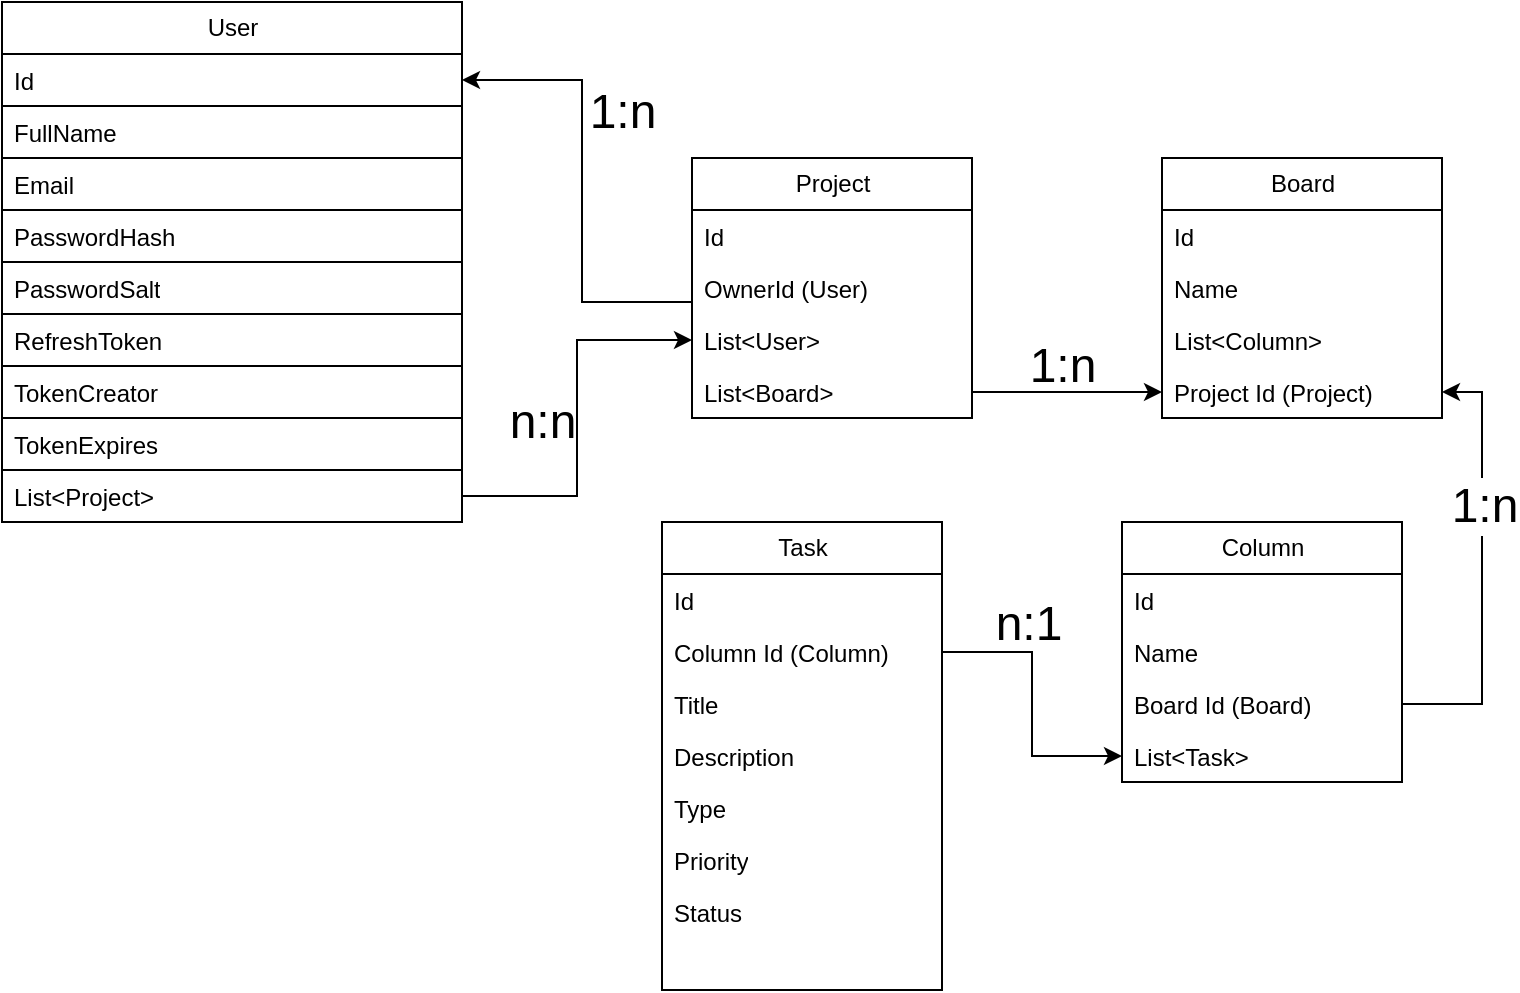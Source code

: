 <mxfile version="20.8.22"><diagram name="Page-1" id="KJjdJIW_h6judcdQRTfZ"><mxGraphModel dx="1167" dy="629" grid="1" gridSize="10" guides="1" tooltips="1" connect="1" arrows="1" fold="1" page="1" pageScale="1" pageWidth="850" pageHeight="1100" math="0" shadow="0"><root><mxCell id="0"/><mxCell id="1" parent="0"/><mxCell id="Azxtg56yT3n8vb0oQffi-2" value="User" style="swimlane;fontStyle=0;childLayout=stackLayout;horizontal=1;startSize=26;fillColor=none;horizontalStack=0;resizeParent=1;resizeParentMax=0;resizeLast=0;collapsible=1;marginBottom=0;html=1;swimlaneFillColor=none;" vertex="1" parent="1"><mxGeometry x="80" y="50" width="230" height="260" as="geometry"/></mxCell><mxCell id="Azxtg56yT3n8vb0oQffi-3" value="Id" style="text;strokeColor=default;fillColor=none;align=left;verticalAlign=top;spacingLeft=4;spacingRight=4;overflow=hidden;rotatable=0;points=[[0,0.5],[1,0.5]];portConstraint=eastwest;whiteSpace=wrap;html=1;" vertex="1" parent="Azxtg56yT3n8vb0oQffi-2"><mxGeometry y="26" width="230" height="26" as="geometry"/></mxCell><mxCell id="Azxtg56yT3n8vb0oQffi-4" value="FullName" style="text;strokeColor=default;fillColor=none;align=left;verticalAlign=top;spacingLeft=4;spacingRight=4;overflow=hidden;rotatable=0;points=[[0,0.5],[1,0.5]];portConstraint=eastwest;whiteSpace=wrap;html=1;" vertex="1" parent="Azxtg56yT3n8vb0oQffi-2"><mxGeometry y="52" width="230" height="26" as="geometry"/></mxCell><mxCell id="Azxtg56yT3n8vb0oQffi-5" value="Email" style="text;strokeColor=default;fillColor=none;align=left;verticalAlign=top;spacingLeft=4;spacingRight=4;overflow=hidden;rotatable=0;points=[[0,0.5],[1,0.5]];portConstraint=eastwest;whiteSpace=wrap;html=1;" vertex="1" parent="Azxtg56yT3n8vb0oQffi-2"><mxGeometry y="78" width="230" height="26" as="geometry"/></mxCell><mxCell id="Azxtg56yT3n8vb0oQffi-7" value="PasswordHash" style="text;strokeColor=default;fillColor=none;align=left;verticalAlign=top;spacingLeft=4;spacingRight=4;overflow=hidden;rotatable=0;points=[[0,0.5],[1,0.5]];portConstraint=eastwest;whiteSpace=wrap;html=1;" vertex="1" parent="Azxtg56yT3n8vb0oQffi-2"><mxGeometry y="104" width="230" height="26" as="geometry"/></mxCell><mxCell id="Azxtg56yT3n8vb0oQffi-8" value="PasswordSalt" style="text;strokeColor=none;fillColor=none;align=left;verticalAlign=top;spacingLeft=4;spacingRight=4;overflow=hidden;rotatable=0;points=[[0,0.5],[1,0.5]];portConstraint=eastwest;whiteSpace=wrap;html=1;" vertex="1" parent="Azxtg56yT3n8vb0oQffi-2"><mxGeometry y="130" width="230" height="26" as="geometry"/></mxCell><mxCell id="Azxtg56yT3n8vb0oQffi-9" value="RefreshToken" style="text;strokeColor=default;fillColor=none;align=left;verticalAlign=top;spacingLeft=4;spacingRight=4;overflow=hidden;rotatable=0;points=[[0,0.5],[1,0.5]];portConstraint=eastwest;whiteSpace=wrap;html=1;" vertex="1" parent="Azxtg56yT3n8vb0oQffi-2"><mxGeometry y="156" width="230" height="26" as="geometry"/></mxCell><mxCell id="Azxtg56yT3n8vb0oQffi-10" value="TokenCreator" style="text;strokeColor=default;fillColor=none;align=left;verticalAlign=top;spacingLeft=4;spacingRight=4;overflow=hidden;rotatable=0;points=[[0,0.5],[1,0.5]];portConstraint=eastwest;whiteSpace=wrap;html=1;" vertex="1" parent="Azxtg56yT3n8vb0oQffi-2"><mxGeometry y="182" width="230" height="26" as="geometry"/></mxCell><mxCell id="Azxtg56yT3n8vb0oQffi-11" value="TokenExpires" style="text;strokeColor=default;fillColor=none;align=left;verticalAlign=top;spacingLeft=4;spacingRight=4;overflow=hidden;rotatable=0;points=[[0,0.5],[1,0.5]];portConstraint=eastwest;whiteSpace=wrap;html=1;" vertex="1" parent="Azxtg56yT3n8vb0oQffi-2"><mxGeometry y="208" width="230" height="26" as="geometry"/></mxCell><mxCell id="Azxtg56yT3n8vb0oQffi-16" value="List&amp;lt;Project&amp;gt;" style="text;strokeColor=none;fillColor=none;align=left;verticalAlign=top;spacingLeft=4;spacingRight=4;overflow=hidden;rotatable=0;points=[[0,0.5],[1,0.5]];portConstraint=eastwest;whiteSpace=wrap;html=1;" vertex="1" parent="Azxtg56yT3n8vb0oQffi-2"><mxGeometry y="234" width="230" height="26" as="geometry"/></mxCell><mxCell id="Azxtg56yT3n8vb0oQffi-12" value="&lt;div&gt;Project&lt;/div&gt;" style="swimlane;fontStyle=0;childLayout=stackLayout;horizontal=1;startSize=26;fillColor=none;horizontalStack=0;resizeParent=1;resizeParentMax=0;resizeLast=0;collapsible=1;marginBottom=0;html=1;" vertex="1" parent="1"><mxGeometry x="425" y="128" width="140" height="130" as="geometry"/></mxCell><mxCell id="Azxtg56yT3n8vb0oQffi-38" value="Id" style="text;strokeColor=none;fillColor=none;align=left;verticalAlign=top;spacingLeft=4;spacingRight=4;overflow=hidden;rotatable=0;points=[[0,0.5],[1,0.5]];portConstraint=eastwest;whiteSpace=wrap;html=1;" vertex="1" parent="Azxtg56yT3n8vb0oQffi-12"><mxGeometry y="26" width="140" height="26" as="geometry"/></mxCell><mxCell id="Azxtg56yT3n8vb0oQffi-15" value="&lt;div&gt;OwnerId (User)&lt;/div&gt;&lt;div&gt;&lt;br&gt;&lt;/div&gt;" style="text;strokeColor=none;fillColor=none;align=left;verticalAlign=top;spacingLeft=4;spacingRight=4;overflow=hidden;rotatable=0;points=[[0,0.5],[1,0.5]];portConstraint=eastwest;whiteSpace=wrap;html=1;" vertex="1" parent="Azxtg56yT3n8vb0oQffi-12"><mxGeometry y="52" width="140" height="26" as="geometry"/></mxCell><mxCell id="Azxtg56yT3n8vb0oQffi-13" value="List&amp;lt;User&amp;gt;" style="text;strokeColor=none;fillColor=none;align=left;verticalAlign=top;spacingLeft=4;spacingRight=4;overflow=hidden;rotatable=0;points=[[0,0.5],[1,0.5]];portConstraint=eastwest;whiteSpace=wrap;html=1;" vertex="1" parent="Azxtg56yT3n8vb0oQffi-12"><mxGeometry y="78" width="140" height="26" as="geometry"/></mxCell><mxCell id="Azxtg56yT3n8vb0oQffi-14" value="List&amp;lt;Board&amp;gt;" style="text;strokeColor=none;fillColor=none;align=left;verticalAlign=top;spacingLeft=4;spacingRight=4;overflow=hidden;rotatable=0;points=[[0,0.5],[1,0.5]];portConstraint=eastwest;whiteSpace=wrap;html=1;" vertex="1" parent="Azxtg56yT3n8vb0oQffi-12"><mxGeometry y="104" width="140" height="26" as="geometry"/></mxCell><mxCell id="Azxtg56yT3n8vb0oQffi-17" style="edgeStyle=orthogonalEdgeStyle;rounded=0;orthogonalLoop=1;jettySize=auto;html=1;entryX=0;entryY=0.5;entryDx=0;entryDy=0;" edge="1" parent="1" source="Azxtg56yT3n8vb0oQffi-16" target="Azxtg56yT3n8vb0oQffi-13"><mxGeometry relative="1" as="geometry"/></mxCell><mxCell id="Azxtg56yT3n8vb0oQffi-19" value="&lt;div style=&quot;font-size: 28px;&quot;&gt;&lt;font style=&quot;font-size: 28px;&quot;&gt;&lt;font style=&quot;font-size: 27px;&quot;&gt;&lt;font style=&quot;font-size: 26px;&quot;&gt;&lt;font style=&quot;font-size: 25px;&quot;&gt;&lt;font style=&quot;font-size: 24px;&quot;&gt;n:n&lt;/font&gt;&lt;/font&gt;&lt;/font&gt;&lt;/font&gt;&lt;/font&gt;&lt;/div&gt;" style="edgeLabel;html=1;align=center;verticalAlign=middle;resizable=0;points=[];fontSize=29;labelBackgroundColor=none;" vertex="1" connectable="0" parent="Azxtg56yT3n8vb0oQffi-17"><mxGeometry x="0.278" y="4" relative="1" as="geometry"><mxPoint x="-14" y="27" as="offset"/></mxGeometry></mxCell><mxCell id="Azxtg56yT3n8vb0oQffi-20" style="edgeStyle=orthogonalEdgeStyle;rounded=0;orthogonalLoop=1;jettySize=auto;html=1;fontSize=29;" edge="1" parent="1" source="Azxtg56yT3n8vb0oQffi-15" target="Azxtg56yT3n8vb0oQffi-3"><mxGeometry relative="1" as="geometry"><Array as="points"><mxPoint x="370" y="200"/><mxPoint x="370" y="89"/></Array></mxGeometry></mxCell><mxCell id="Azxtg56yT3n8vb0oQffi-21" value="&lt;div style=&quot;font-size: 28px;&quot;&gt;&lt;font style=&quot;font-size: 28px;&quot;&gt;&lt;font style=&quot;font-size: 27px;&quot;&gt;&lt;font style=&quot;font-size: 26px;&quot;&gt;&lt;font style=&quot;font-size: 25px;&quot;&gt;&lt;font style=&quot;font-size: 24px;&quot;&gt;1:n&lt;/font&gt;&lt;/font&gt;&lt;/font&gt;&lt;/font&gt;&lt;/font&gt;&lt;/div&gt;" style="edgeLabel;html=1;align=center;verticalAlign=middle;resizable=0;points=[];fontSize=29;labelBackgroundColor=none;" vertex="1" connectable="0" parent="Azxtg56yT3n8vb0oQffi-20"><mxGeometry x="0.226" y="-4" relative="1" as="geometry"><mxPoint x="16" y="-14" as="offset"/></mxGeometry></mxCell><mxCell id="Azxtg56yT3n8vb0oQffi-34" value="&lt;div&gt;Column&lt;/div&gt;" style="swimlane;fontStyle=0;childLayout=stackLayout;horizontal=1;startSize=26;fillColor=none;horizontalStack=0;resizeParent=1;resizeParentMax=0;resizeLast=0;collapsible=1;marginBottom=0;html=1;strokeColor=default;fontSize=12;" vertex="1" parent="1"><mxGeometry x="640" y="310" width="140" height="130" as="geometry"/></mxCell><mxCell id="Azxtg56yT3n8vb0oQffi-36" value="Id" style="text;strokeColor=none;fillColor=none;align=left;verticalAlign=top;spacingLeft=4;spacingRight=4;overflow=hidden;rotatable=0;points=[[0,0.5],[1,0.5]];portConstraint=eastwest;whiteSpace=wrap;html=1;fontSize=12;" vertex="1" parent="Azxtg56yT3n8vb0oQffi-34"><mxGeometry y="26" width="140" height="26" as="geometry"/></mxCell><mxCell id="Azxtg56yT3n8vb0oQffi-45" value="Name" style="text;strokeColor=none;fillColor=none;align=left;verticalAlign=top;spacingLeft=4;spacingRight=4;overflow=hidden;rotatable=0;points=[[0,0.5],[1,0.5]];portConstraint=eastwest;whiteSpace=wrap;html=1;fontSize=12;" vertex="1" parent="Azxtg56yT3n8vb0oQffi-34"><mxGeometry y="52" width="140" height="26" as="geometry"/></mxCell><mxCell id="Azxtg56yT3n8vb0oQffi-35" value="&lt;div&gt;Board Id (Board)&lt;/div&gt;" style="text;strokeColor=none;fillColor=none;align=left;verticalAlign=top;spacingLeft=4;spacingRight=4;overflow=hidden;rotatable=0;points=[[0,0.5],[1,0.5]];portConstraint=eastwest;whiteSpace=wrap;html=1;fontSize=12;" vertex="1" parent="Azxtg56yT3n8vb0oQffi-34"><mxGeometry y="78" width="140" height="26" as="geometry"/></mxCell><mxCell id="Azxtg56yT3n8vb0oQffi-37" value="List&amp;lt;Task&amp;gt;" style="text;strokeColor=none;fillColor=none;align=left;verticalAlign=top;spacingLeft=4;spacingRight=4;overflow=hidden;rotatable=0;points=[[0,0.5],[1,0.5]];portConstraint=eastwest;whiteSpace=wrap;html=1;fontSize=12;" vertex="1" parent="Azxtg56yT3n8vb0oQffi-34"><mxGeometry y="104" width="140" height="26" as="geometry"/></mxCell><mxCell id="Azxtg56yT3n8vb0oQffi-39" value="Board" style="swimlane;fontStyle=0;childLayout=stackLayout;horizontal=1;startSize=26;fillColor=none;horizontalStack=0;resizeParent=1;resizeParentMax=0;resizeLast=0;collapsible=1;marginBottom=0;html=1;strokeColor=default;fontSize=12;" vertex="1" parent="1"><mxGeometry x="660" y="128" width="140" height="130" as="geometry"/></mxCell><mxCell id="Azxtg56yT3n8vb0oQffi-40" value="Id" style="text;strokeColor=none;fillColor=none;align=left;verticalAlign=top;spacingLeft=4;spacingRight=4;overflow=hidden;rotatable=0;points=[[0,0.5],[1,0.5]];portConstraint=eastwest;whiteSpace=wrap;html=1;fontSize=12;" vertex="1" parent="Azxtg56yT3n8vb0oQffi-39"><mxGeometry y="26" width="140" height="26" as="geometry"/></mxCell><mxCell id="Azxtg56yT3n8vb0oQffi-41" value="Name" style="text;strokeColor=none;fillColor=none;align=left;verticalAlign=top;spacingLeft=4;spacingRight=4;overflow=hidden;rotatable=0;points=[[0,0.5],[1,0.5]];portConstraint=eastwest;whiteSpace=wrap;html=1;fontSize=12;" vertex="1" parent="Azxtg56yT3n8vb0oQffi-39"><mxGeometry y="52" width="140" height="26" as="geometry"/></mxCell><mxCell id="Azxtg56yT3n8vb0oQffi-42" value="List&amp;lt;Column&amp;gt;" style="text;strokeColor=none;fillColor=none;align=left;verticalAlign=top;spacingLeft=4;spacingRight=4;overflow=hidden;rotatable=0;points=[[0,0.5],[1,0.5]];portConstraint=eastwest;whiteSpace=wrap;html=1;fontSize=12;" vertex="1" parent="Azxtg56yT3n8vb0oQffi-39"><mxGeometry y="78" width="140" height="26" as="geometry"/></mxCell><mxCell id="Azxtg56yT3n8vb0oQffi-43" value="Project Id (Project)" style="text;strokeColor=none;fillColor=none;align=left;verticalAlign=top;spacingLeft=4;spacingRight=4;overflow=hidden;rotatable=0;points=[[0,0.5],[1,0.5]];portConstraint=eastwest;whiteSpace=wrap;html=1;fontSize=12;" vertex="1" parent="Azxtg56yT3n8vb0oQffi-39"><mxGeometry y="104" width="140" height="26" as="geometry"/></mxCell><mxCell id="Azxtg56yT3n8vb0oQffi-44" style="edgeStyle=orthogonalEdgeStyle;rounded=0;orthogonalLoop=1;jettySize=auto;html=1;entryX=0;entryY=0.5;entryDx=0;entryDy=0;fontSize=12;" edge="1" parent="1" source="Azxtg56yT3n8vb0oQffi-14" target="Azxtg56yT3n8vb0oQffi-43"><mxGeometry relative="1" as="geometry"><Array as="points"><mxPoint x="600" y="245"/><mxPoint x="600" y="245"/></Array></mxGeometry></mxCell><mxCell id="Azxtg56yT3n8vb0oQffi-46" value="&lt;font style=&quot;font-size: 29px;&quot;&gt;&lt;font style=&quot;font-size: 29px;&quot;&gt;&lt;font style=&quot;font-size: 29px;&quot;&gt;&lt;font style=&quot;font-size: 29px;&quot;&gt;&lt;font style=&quot;font-size: 29px;&quot;&gt;&lt;font style=&quot;font-size: 29px;&quot;&gt;&lt;font style=&quot;font-size: 29px;&quot;&gt;&lt;font style=&quot;font-size: 29px;&quot;&gt;&lt;font style=&quot;font-size: 29px;&quot;&gt;&lt;font style=&quot;font-size: 29px;&quot;&gt;&lt;font style=&quot;font-size: 29px;&quot;&gt;&lt;font style=&quot;font-size: 29px;&quot;&gt;&lt;font style=&quot;font-size: 29px;&quot;&gt;&lt;font style=&quot;font-size: 29px;&quot;&gt;&lt;font style=&quot;font-size: 29px;&quot;&gt;&lt;font style=&quot;font-size: 29px;&quot;&gt;&lt;font style=&quot;font-size: 29px;&quot;&gt;&lt;font style=&quot;font-size: 29px;&quot;&gt;&lt;font style=&quot;font-size: 29px;&quot;&gt;&lt;font style=&quot;font-size: 29px;&quot;&gt;&lt;font style=&quot;font-size: 29px;&quot;&gt;&lt;font style=&quot;font-size: 29px;&quot;&gt;&lt;font style=&quot;font-size: 28px;&quot;&gt;&lt;font style=&quot;font-size: 27px;&quot;&gt;&lt;font style=&quot;font-size: 26px;&quot;&gt;&lt;font style=&quot;font-size: 25px;&quot;&gt;&lt;font style=&quot;font-size: 24px;&quot;&gt;1:n&lt;/font&gt;&lt;/font&gt;&lt;/font&gt;&lt;/font&gt;&lt;/font&gt;&lt;/font&gt;&lt;/font&gt;&lt;/font&gt;&lt;/font&gt;&lt;/font&gt;&lt;/font&gt;&lt;/font&gt;&lt;/font&gt;&lt;/font&gt;&lt;/font&gt;&lt;/font&gt;&lt;/font&gt;&lt;/font&gt;&lt;/font&gt;&lt;/font&gt;&lt;/font&gt;&lt;/font&gt;&lt;/font&gt;&lt;/font&gt;&lt;/font&gt;&lt;/font&gt;&lt;/font&gt;" style="edgeLabel;html=1;align=center;verticalAlign=middle;resizable=0;points=[];fontSize=12;labelBackgroundColor=none;" vertex="1" connectable="0" parent="Azxtg56yT3n8vb0oQffi-44"><mxGeometry x="-0.234" y="-4" relative="1" as="geometry"><mxPoint x="8" y="-19" as="offset"/></mxGeometry></mxCell><mxCell id="Azxtg56yT3n8vb0oQffi-47" style="edgeStyle=orthogonalEdgeStyle;rounded=0;orthogonalLoop=1;jettySize=auto;html=1;entryX=1;entryY=0.5;entryDx=0;entryDy=0;fontSize=24;" edge="1" parent="1" source="Azxtg56yT3n8vb0oQffi-35" target="Azxtg56yT3n8vb0oQffi-43"><mxGeometry relative="1" as="geometry"/></mxCell><mxCell id="Azxtg56yT3n8vb0oQffi-48" value="1:n" style="edgeLabel;html=1;align=center;verticalAlign=middle;resizable=0;points=[];fontSize=24;" vertex="1" connectable="0" parent="Azxtg56yT3n8vb0oQffi-47"><mxGeometry x="0.286" y="-1" relative="1" as="geometry"><mxPoint as="offset"/></mxGeometry></mxCell><mxCell id="Azxtg56yT3n8vb0oQffi-53" value="Task" style="swimlane;fontStyle=0;childLayout=stackLayout;horizontal=1;startSize=26;fillColor=none;horizontalStack=0;resizeParent=1;resizeParentMax=0;resizeLast=0;collapsible=1;marginBottom=0;html=1;labelBackgroundColor=none;strokeColor=default;fontSize=12;" vertex="1" parent="1"><mxGeometry x="410" y="310" width="140" height="234" as="geometry"/></mxCell><mxCell id="Azxtg56yT3n8vb0oQffi-54" value="Id" style="text;strokeColor=none;fillColor=none;align=left;verticalAlign=top;spacingLeft=4;spacingRight=4;overflow=hidden;rotatable=0;points=[[0,0.5],[1,0.5]];portConstraint=eastwest;whiteSpace=wrap;html=1;fontSize=12;" vertex="1" parent="Azxtg56yT3n8vb0oQffi-53"><mxGeometry y="26" width="140" height="26" as="geometry"/></mxCell><mxCell id="Azxtg56yT3n8vb0oQffi-57" value="Column Id (Column)" style="text;strokeColor=none;fillColor=none;align=left;verticalAlign=top;spacingLeft=4;spacingRight=4;overflow=hidden;rotatable=0;points=[[0,0.5],[1,0.5]];portConstraint=eastwest;whiteSpace=wrap;html=1;fontSize=12;" vertex="1" parent="Azxtg56yT3n8vb0oQffi-53"><mxGeometry y="52" width="140" height="26" as="geometry"/></mxCell><mxCell id="Azxtg56yT3n8vb0oQffi-55" value="Title" style="text;strokeColor=none;fillColor=none;align=left;verticalAlign=top;spacingLeft=4;spacingRight=4;overflow=hidden;rotatable=0;points=[[0,0.5],[1,0.5]];portConstraint=eastwest;whiteSpace=wrap;html=1;fontSize=12;" vertex="1" parent="Azxtg56yT3n8vb0oQffi-53"><mxGeometry y="78" width="140" height="26" as="geometry"/></mxCell><mxCell id="Azxtg56yT3n8vb0oQffi-62" value="Description" style="text;strokeColor=none;fillColor=none;align=left;verticalAlign=top;spacingLeft=4;spacingRight=4;overflow=hidden;rotatable=0;points=[[0,0.5],[1,0.5]];portConstraint=eastwest;whiteSpace=wrap;html=1;fontSize=12;" vertex="1" parent="Azxtg56yT3n8vb0oQffi-53"><mxGeometry y="104" width="140" height="26" as="geometry"/></mxCell><mxCell id="Azxtg56yT3n8vb0oQffi-56" value="Type" style="text;strokeColor=none;fillColor=none;align=left;verticalAlign=top;spacingLeft=4;spacingRight=4;overflow=hidden;rotatable=0;points=[[0,0.5],[1,0.5]];portConstraint=eastwest;whiteSpace=wrap;html=1;fontSize=12;" vertex="1" parent="Azxtg56yT3n8vb0oQffi-53"><mxGeometry y="130" width="140" height="26" as="geometry"/></mxCell><mxCell id="Azxtg56yT3n8vb0oQffi-60" value="Priority" style="text;strokeColor=none;fillColor=none;align=left;verticalAlign=top;spacingLeft=4;spacingRight=4;overflow=hidden;rotatable=0;points=[[0,0.5],[1,0.5]];portConstraint=eastwest;whiteSpace=wrap;html=1;fontSize=12;" vertex="1" parent="Azxtg56yT3n8vb0oQffi-53"><mxGeometry y="156" width="140" height="26" as="geometry"/></mxCell><mxCell id="Azxtg56yT3n8vb0oQffi-61" value="Status" style="text;strokeColor=none;fillColor=none;align=left;verticalAlign=top;spacingLeft=4;spacingRight=4;overflow=hidden;rotatable=0;points=[[0,0.5],[1,0.5]];portConstraint=eastwest;whiteSpace=wrap;html=1;fontSize=12;" vertex="1" parent="Azxtg56yT3n8vb0oQffi-53"><mxGeometry y="182" width="140" height="26" as="geometry"/></mxCell><mxCell id="Azxtg56yT3n8vb0oQffi-63" style="text;strokeColor=none;fillColor=none;align=left;verticalAlign=top;spacingLeft=4;spacingRight=4;overflow=hidden;rotatable=0;points=[[0,0.5],[1,0.5]];portConstraint=eastwest;whiteSpace=wrap;html=1;fontSize=12;" vertex="1" parent="Azxtg56yT3n8vb0oQffi-53"><mxGeometry y="208" width="140" height="26" as="geometry"/></mxCell><mxCell id="Azxtg56yT3n8vb0oQffi-58" style="edgeStyle=orthogonalEdgeStyle;rounded=0;orthogonalLoop=1;jettySize=auto;html=1;entryX=0;entryY=0.5;entryDx=0;entryDy=0;fontSize=12;" edge="1" parent="1" source="Azxtg56yT3n8vb0oQffi-57" target="Azxtg56yT3n8vb0oQffi-37"><mxGeometry relative="1" as="geometry"/></mxCell><mxCell id="Azxtg56yT3n8vb0oQffi-59" value="&lt;font style=&quot;font-size: 13px;&quot;&gt;&lt;font style=&quot;font-size: 14px;&quot;&gt;&lt;font style=&quot;font-size: 15px;&quot;&gt;&lt;font style=&quot;font-size: 16px;&quot;&gt;&lt;font style=&quot;font-size: 17px;&quot;&gt;&lt;font style=&quot;font-size: 18px;&quot;&gt;&lt;font style=&quot;font-size: 19px;&quot;&gt;&lt;font style=&quot;font-size: 20px;&quot;&gt;&lt;font style=&quot;font-size: 21px;&quot;&gt;&lt;font style=&quot;font-size: 22px;&quot;&gt;&lt;font style=&quot;font-size: 23px;&quot;&gt;&lt;font style=&quot;font-size: 24px;&quot;&gt;&lt;font style=&quot;font-size: 25px;&quot;&gt;&lt;font style=&quot;font-size: 24px;&quot;&gt;n:1&lt;/font&gt;&lt;/font&gt;&lt;/font&gt;&lt;/font&gt;&lt;/font&gt;&lt;/font&gt;&lt;/font&gt;&lt;/font&gt;&lt;/font&gt;&lt;/font&gt;&lt;/font&gt;&lt;/font&gt;&lt;/font&gt;&lt;/font&gt;" style="edgeLabel;html=1;align=center;verticalAlign=middle;resizable=0;points=[];fontSize=12;labelBackgroundColor=none;" vertex="1" connectable="0" parent="Azxtg56yT3n8vb0oQffi-58"><mxGeometry x="-0.35" y="-2" relative="1" as="geometry"><mxPoint y="-16" as="offset"/></mxGeometry></mxCell></root></mxGraphModel></diagram></mxfile>